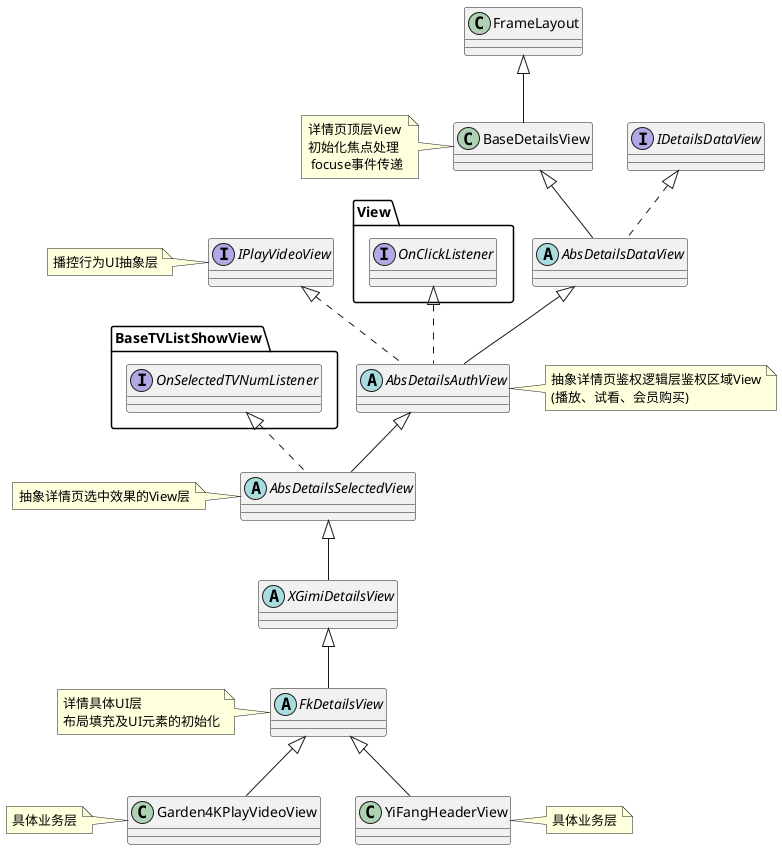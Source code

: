@startuml
interface IDetailsDataView

abstract class BaseDetailsView
note left: 详情页顶层View\n初始化焦点处理\n focuse事件传递
class BaseDetailsView extends FrameLayout
abstract class AbsDetailsAuthView
note right: 抽象详情页鉴权逻辑层鉴权区域View\n(播放、试看、会员购买)
abstract class AbsDetailsDataView extends BaseDetailsView
abstract class AbsDetailsDataView implements IDetailsDataView

interface IPlayVideoView
note left: 播控行为UI抽象层
abstract class AbsDetailsAuthView extends AbsDetailsDataView
abstract class AbsDetailsAuthView implements IPlayVideoView
abstract class AbsDetailsAuthView implements View.OnClickListener

abstract class AbsDetailsSelectedView
note left: 抽象详情页选中效果的View层
abstract class AbsDetailsSelectedView extends AbsDetailsAuthView
abstract class AbsDetailsSelectedView implements BaseTVListShowView.OnSelectedTVNumListener

abstract class XGimiDetailsView
abstract class XGimiDetailsView extends AbsDetailsSelectedView

abstract class FkDetailsView
note left: 详情具体UI层\n布局填充及UI元素的初始化
abstract class FkDetailsView extends XGimiDetailsView

class Garden4KPlayVideoView
note left: 具体业务层
class Garden4KPlayVideoView extends FkDetailsView

class YiFangHeaderView
note right: 具体业务层
class YiFangHeaderView extends FkDetailsView

@enduml